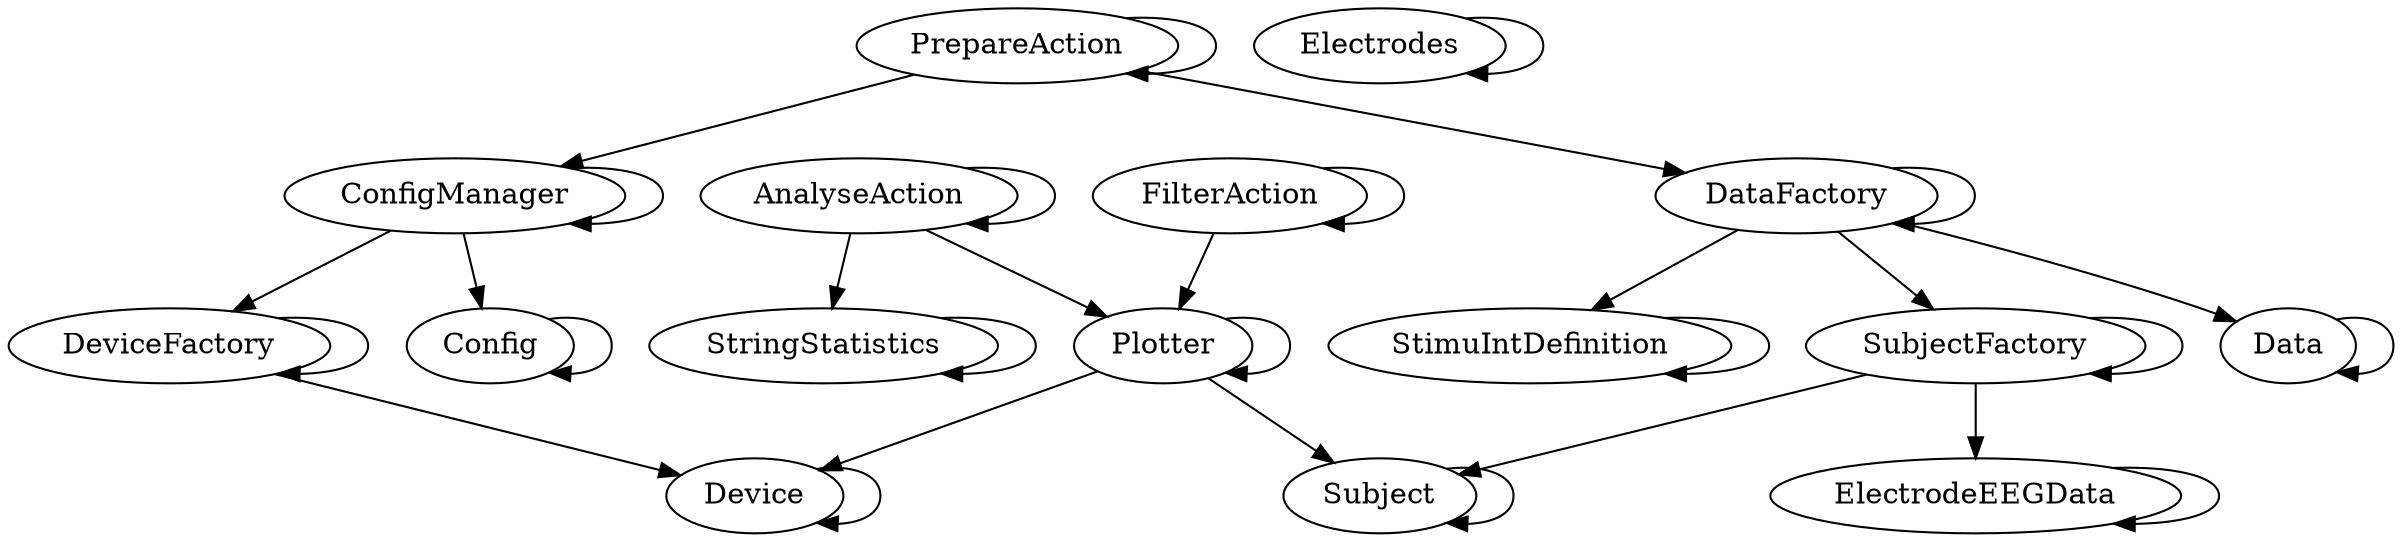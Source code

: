 /* Created by mdot for Matlab */
digraph m2html {
  AnalyseAction -> AnalyseAction;
  AnalyseAction -> Plotter;
  AnalyseAction -> StringStatistics;
  Config -> Config;
  ConfigManager -> Config;
  ConfigManager -> ConfigManager;
  ConfigManager -> DeviceFactory;
  Data -> Data;
  DataFactory -> Data;
  DataFactory -> DataFactory;
  DataFactory -> StimuIntDefinition;
  DataFactory -> SubjectFactory;
  Device -> Device;
  DeviceFactory -> Device;
  DeviceFactory -> DeviceFactory;
  ElectrodeEEGData -> ElectrodeEEGData;
  Electrodes -> Electrodes;
  FilterAction -> FilterAction;
  FilterAction -> Plotter;
  Plotter -> Device;
  Plotter -> Plotter;
  Plotter -> Subject;
  PrepareAction -> ConfigManager;
  PrepareAction -> DataFactory;
  PrepareAction -> PrepareAction;
  StimuIntDefinition -> StimuIntDefinition;
  StringStatistics -> StringStatistics;
  Subject -> Subject;
  SubjectFactory -> ElectrodeEEGData;
  SubjectFactory -> Subject;
  SubjectFactory -> SubjectFactory;

  AnalyseAction [URL="AnalyseAction.html"];
  Config [URL="Config.html"];
  ConfigManager [URL="ConfigManager.html"];
  Data [URL="Data.html"];
  DataFactory [URL="DataFactory.html"];
  Device [URL="Device.html"];
  DeviceFactory [URL="DeviceFactory.html"];
  ElectrodeEEGData [URL="ElectrodeEEGData.html"];
  Electrodes [URL="Electrodes.html"];
  FilterAction [URL="FilterAction.html"];
  Plotter [URL="Plotter.html"];
  PrepareAction [URL="PrepareAction.html"];
  StimuIntDefinition [URL="StimuIntDefinition.html"];
  StringStatistics [URL="StringStatistics.html"];
  Subject [URL="Subject.html"];
  SubjectFactory [URL="SubjectFactory.html"];
}